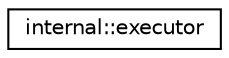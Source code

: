 digraph "Graphical Class Hierarchy"
{
 // LATEX_PDF_SIZE
  edge [fontname="Helvetica",fontsize="10",labelfontname="Helvetica",labelfontsize="10"];
  node [fontname="Helvetica",fontsize="10",shape=record];
  rankdir="LR";
  Node0 [label="internal::executor",height=0.2,width=0.4,color="black", fillcolor="white", style="filled",URL="$classinternal_1_1executor.html",tooltip=" "];
}
